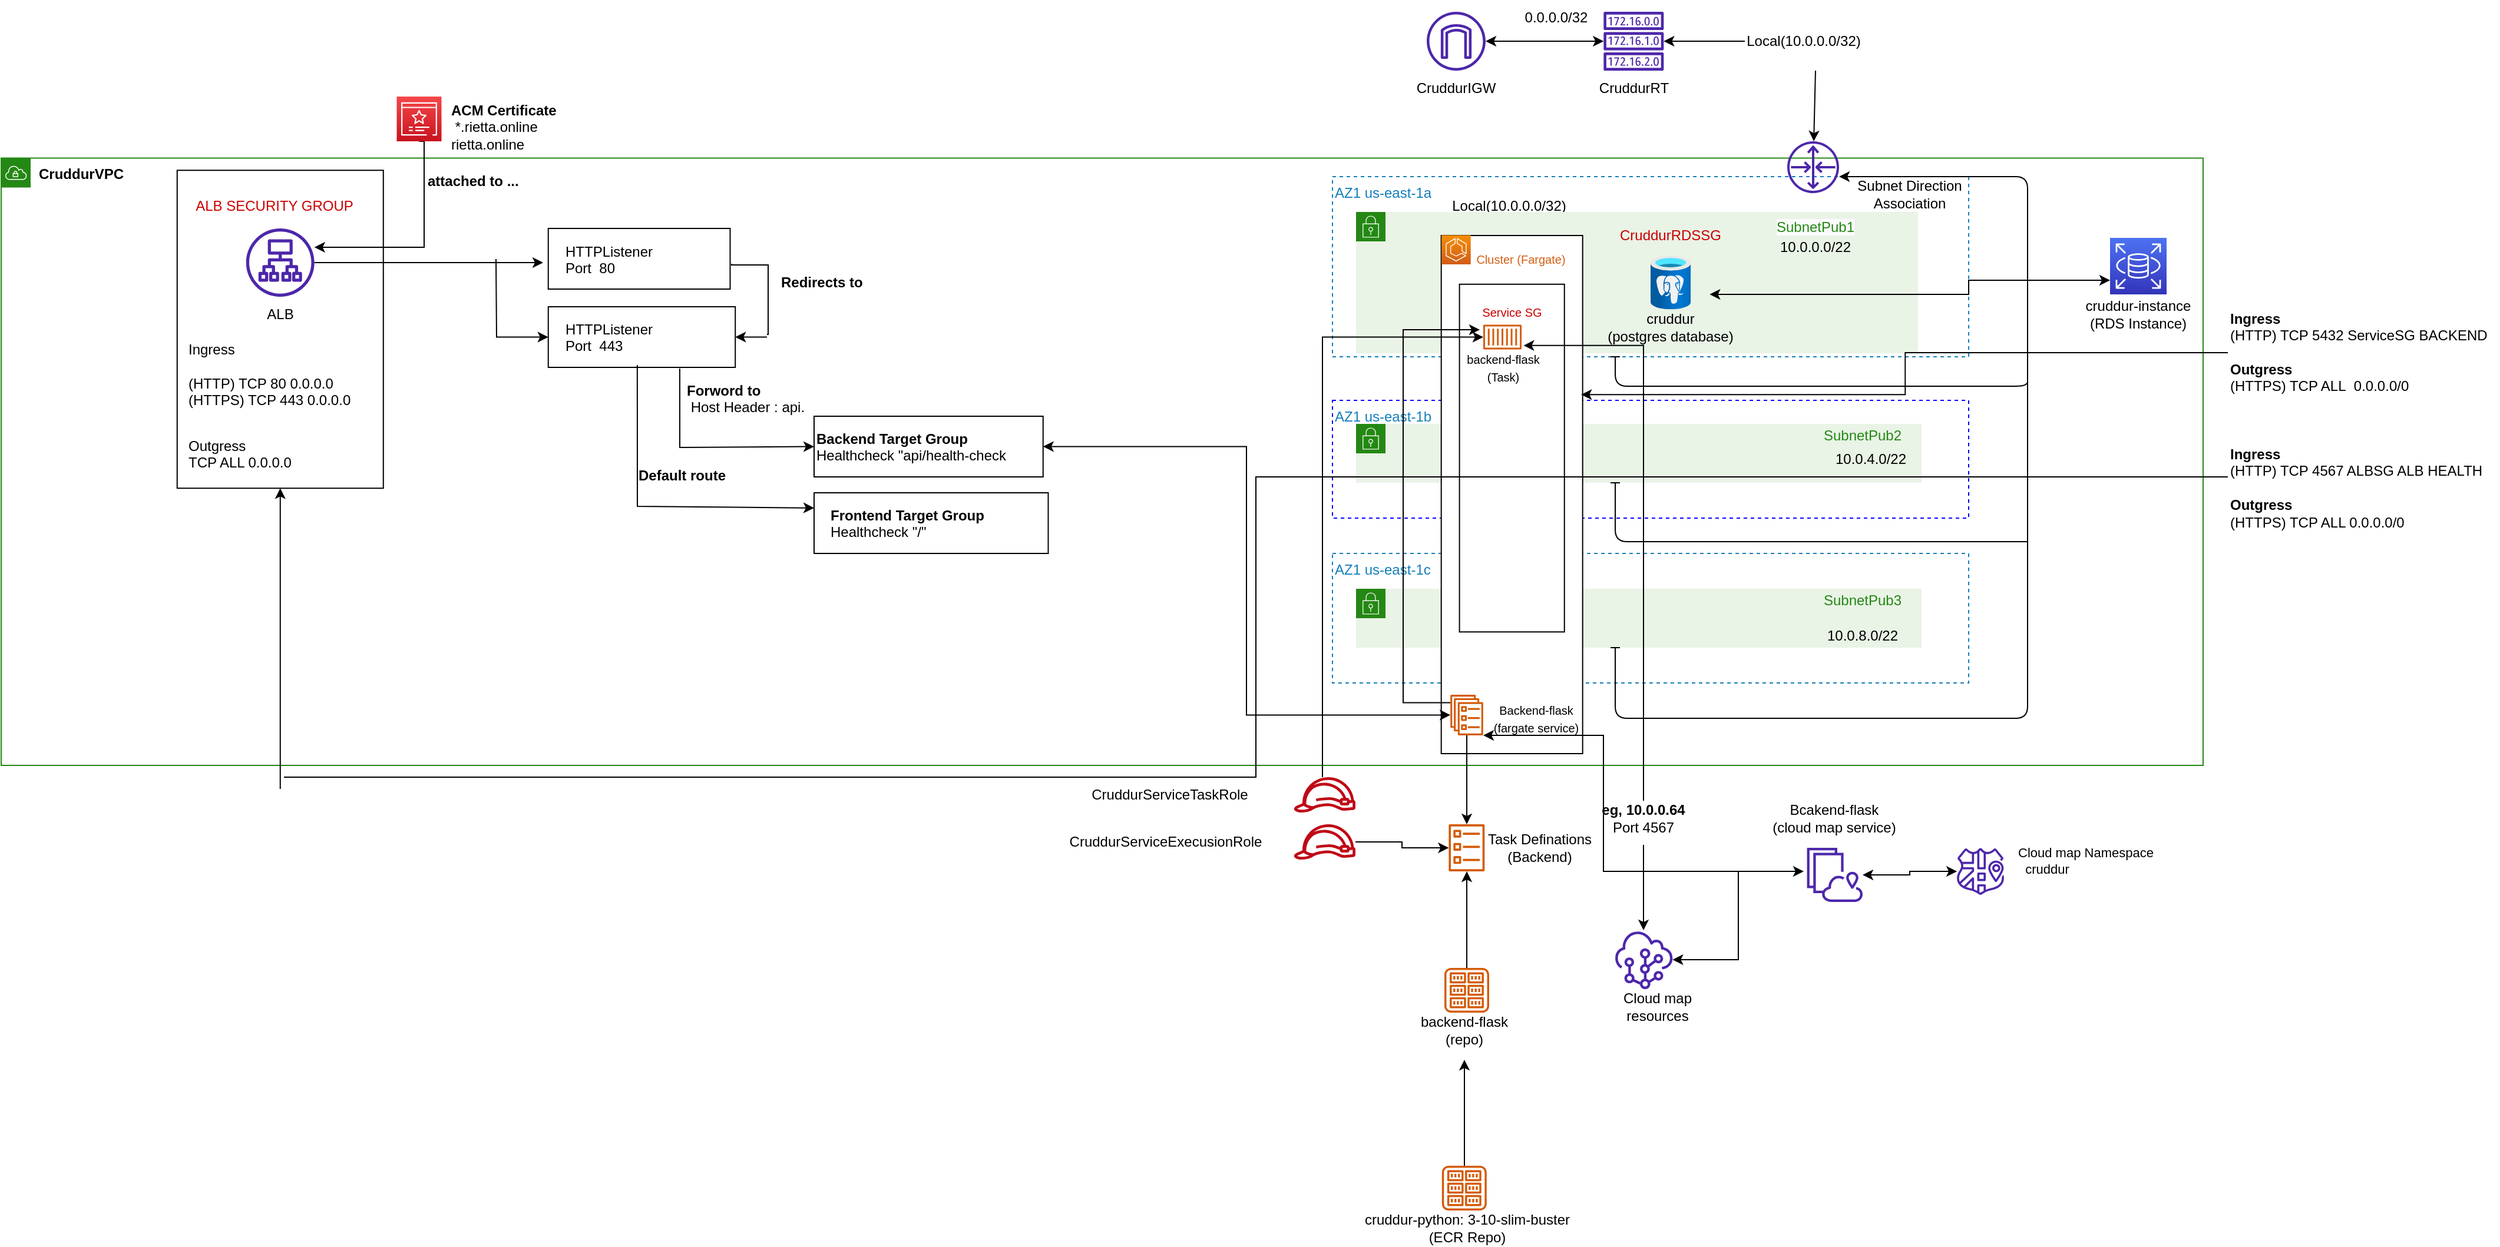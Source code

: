 <mxfile version="23.0.2" type="github">
  <diagram name="Page-1" id="e7XoK9rDj5rA0LW-cNcf">
    <mxGraphModel dx="3423" dy="1826" grid="1" gridSize="10" guides="1" tooltips="1" connect="1" arrows="1" fold="1" page="1" pageScale="1" pageWidth="850" pageHeight="1100" math="0" shadow="0">
      <root>
        <mxCell id="0" />
        <mxCell id="1" parent="0" />
        <mxCell id="O0ug9R4ipBQisBpClcmb-1" value="AZ1 us-east-1a" style="fillColor=none;strokeColor=#147EBA;dashed=1;verticalAlign=top;fontStyle=0;fontColor=#147EBA;whiteSpace=wrap;html=1;align=left;rounded=0;" parent="1" vertex="1">
          <mxGeometry x="260" y="30" width="540" height="153" as="geometry" />
        </mxCell>
        <mxCell id="O0ug9R4ipBQisBpClcmb-2" value="AZ1 us-east-1b" style="fillColor=none;strokeColor=#0000FF;dashed=1;verticalAlign=top;fontStyle=0;fontColor=#147EBA;whiteSpace=wrap;html=1;align=left;rounded=0;movable=1;resizable=1;rotatable=1;deletable=1;editable=1;locked=0;connectable=1;" parent="1" vertex="1">
          <mxGeometry x="260" y="220" width="540" height="100" as="geometry" />
        </mxCell>
        <mxCell id="O0ug9R4ipBQisBpClcmb-3" style="edgeStyle=orthogonalEdgeStyle;rounded=0;orthogonalLoop=1;jettySize=auto;html=1;exitX=0.5;exitY=1;exitDx=0;exitDy=0;movable=1;resizable=1;rotatable=1;deletable=1;editable=1;locked=0;connectable=1;" parent="1" source="O0ug9R4ipBQisBpClcmb-2" target="O0ug9R4ipBQisBpClcmb-2" edge="1">
          <mxGeometry relative="1" as="geometry" />
        </mxCell>
        <mxCell id="O0ug9R4ipBQisBpClcmb-4" value="&lt;b&gt;&lt;font color=&quot;#000000&quot;&gt;CruddurVPC&lt;/font&gt;&lt;/b&gt;" style="points=[[0,0],[0.25,0],[0.5,0],[0.75,0],[1,0],[1,0.25],[1,0.5],[1,0.75],[1,1],[0.75,1],[0.5,1],[0.25,1],[0,1],[0,0.75],[0,0.5],[0,0.25]];outlineConnect=0;gradientColor=none;html=1;whiteSpace=wrap;fontSize=12;fontStyle=0;container=0;pointerEvents=0;collapsible=0;recursiveResize=0;shape=mxgraph.aws4.group;grIcon=mxgraph.aws4.group_vpc;strokeColor=#248814;fillColor=none;verticalAlign=top;align=left;spacingLeft=30;fontColor=#AAB7B8;dashed=0;rounded=0;" parent="1" vertex="1">
          <mxGeometry x="-870" y="14.25" width="1869" height="515.75" as="geometry" />
        </mxCell>
        <mxCell id="O0ug9R4ipBQisBpClcmb-5" style="edgeStyle=orthogonalEdgeStyle;rounded=0;orthogonalLoop=1;jettySize=auto;html=1;startArrow=classic;startFill=1;" parent="1" source="O0ug9R4ipBQisBpClcmb-6" target="O0ug9R4ipBQisBpClcmb-8" edge="1">
          <mxGeometry relative="1" as="geometry" />
        </mxCell>
        <mxCell id="O0ug9R4ipBQisBpClcmb-6" value="" style="outlineConnect=0;fontColor=#232F3E;gradientColor=none;fillColor=#4D27AA;strokeColor=none;dashed=0;verticalLabelPosition=bottom;verticalAlign=top;align=center;html=1;fontSize=12;fontStyle=0;aspect=fixed;pointerEvents=1;shape=mxgraph.aws4.internet_gateway;rounded=0;" parent="1" vertex="1">
          <mxGeometry x="340" y="-110" width="50" height="50" as="geometry" />
        </mxCell>
        <mxCell id="O0ug9R4ipBQisBpClcmb-7" style="edgeStyle=orthogonalEdgeStyle;rounded=0;orthogonalLoop=1;jettySize=auto;html=1;startArrow=classic;startFill=1;endArrow=none;endFill=0;" parent="1" source="O0ug9R4ipBQisBpClcmb-8" edge="1">
          <mxGeometry relative="1" as="geometry">
            <mxPoint x="610" y="-85" as="targetPoint" />
          </mxGeometry>
        </mxCell>
        <mxCell id="O0ug9R4ipBQisBpClcmb-8" value="" style="outlineConnect=0;fontColor=#232F3E;gradientColor=none;fillColor=#4D27AA;strokeColor=none;dashed=0;verticalLabelPosition=bottom;verticalAlign=top;align=center;html=1;fontSize=12;fontStyle=0;aspect=fixed;pointerEvents=1;shape=mxgraph.aws4.route_table;rounded=0;" parent="1" vertex="1">
          <mxGeometry x="490" y="-110" width="51.32" height="50" as="geometry" />
        </mxCell>
        <mxCell id="O0ug9R4ipBQisBpClcmb-9" value="Local(10.0.0.0/32)" style="text;strokeColor=none;align=center;fillColor=none;html=1;verticalAlign=middle;whiteSpace=wrap;rounded=0;" parent="1" vertex="1">
          <mxGeometry x="610" y="-100" width="100" height="30" as="geometry" />
        </mxCell>
        <mxCell id="O0ug9R4ipBQisBpClcmb-10" value="CruddurIGW" style="text;strokeColor=none;align=center;fillColor=none;html=1;verticalAlign=middle;whiteSpace=wrap;rounded=0;" parent="1" vertex="1">
          <mxGeometry x="315" y="-60" width="100" height="30" as="geometry" />
        </mxCell>
        <mxCell id="O0ug9R4ipBQisBpClcmb-11" value="0.0.0.0/32" style="text;strokeColor=none;align=center;fillColor=none;html=1;verticalAlign=middle;whiteSpace=wrap;rounded=0;" parent="1" vertex="1">
          <mxGeometry x="400" y="-120" width="100" height="30" as="geometry" />
        </mxCell>
        <mxCell id="O0ug9R4ipBQisBpClcmb-12" value="CruddurRT" style="text;strokeColor=none;align=center;fillColor=none;html=1;verticalAlign=middle;whiteSpace=wrap;rounded=0;" parent="1" vertex="1">
          <mxGeometry x="465.66" y="-60" width="100" height="30" as="geometry" />
        </mxCell>
        <mxCell id="j9ZPjtee0tB4fhm8hNUY-16" style="edgeStyle=none;rounded=0;orthogonalLoop=1;jettySize=auto;html=1;endArrow=none;endFill=0;startArrow=classic;startFill=1;" parent="1" source="O0ug9R4ipBQisBpClcmb-13" edge="1">
          <mxGeometry relative="1" as="geometry">
            <mxPoint x="-633.12" y="550" as="targetPoint" />
          </mxGeometry>
        </mxCell>
        <mxCell id="O0ug9R4ipBQisBpClcmb-13" value="" style="rounded=0;whiteSpace=wrap;html=1;rotation=90;" parent="1" vertex="1">
          <mxGeometry x="-768.12" y="72.13" width="270" height="175" as="geometry" />
        </mxCell>
        <mxCell id="O0ug9R4ipBQisBpClcmb-14" style="edgeStyle=orthogonalEdgeStyle;rounded=0;orthogonalLoop=1;jettySize=auto;html=1;entryX=0.5;entryY=1;entryDx=0;entryDy=0;entryPerimeter=0;endArrow=none;endFill=0;startArrow=classic;startFill=1;" parent="1" source="O0ug9R4ipBQisBpClcmb-16" target="O0ug9R4ipBQisBpClcmb-22" edge="1">
          <mxGeometry relative="1" as="geometry">
            <mxPoint x="-110" y="190" as="targetPoint" />
            <Array as="points">
              <mxPoint x="-511" y="90" />
            </Array>
          </mxGeometry>
        </mxCell>
        <mxCell id="O0ug9R4ipBQisBpClcmb-15" style="edgeStyle=orthogonalEdgeStyle;rounded=0;orthogonalLoop=1;jettySize=auto;html=1;" parent="1" source="O0ug9R4ipBQisBpClcmb-16" edge="1">
          <mxGeometry relative="1" as="geometry">
            <mxPoint x="-410" y="103" as="targetPoint" />
          </mxGeometry>
        </mxCell>
        <mxCell id="O0ug9R4ipBQisBpClcmb-16" value="" style="sketch=0;outlineConnect=0;fontColor=#232F3E;gradientColor=none;fillColor=#4D27AA;strokeColor=none;dashed=0;verticalLabelPosition=bottom;verticalAlign=top;align=center;html=1;fontSize=12;fontStyle=0;aspect=fixed;pointerEvents=1;shape=mxgraph.aws4.application_load_balancer;" parent="1" vertex="1">
          <mxGeometry x="-662.12" y="74" width="58" height="58" as="geometry" />
        </mxCell>
        <mxCell id="O0ug9R4ipBQisBpClcmb-17" value="&lt;font color=&quot;#cc0000&quot;&gt;ALB SECURITY GROUP&lt;/font&gt;" style="text;strokeColor=none;align=center;fillColor=none;html=1;verticalAlign=middle;whiteSpace=wrap;rounded=0;" parent="1" vertex="1">
          <mxGeometry x="-713.12" y="39.75" width="150" height="30" as="geometry" />
        </mxCell>
        <mxCell id="O0ug9R4ipBQisBpClcmb-18" value="ALB" style="text;strokeColor=none;align=center;fillColor=none;html=1;verticalAlign=middle;whiteSpace=wrap;rounded=0;" parent="1" vertex="1">
          <mxGeometry x="-683.12" y="132" width="100" height="30" as="geometry" />
        </mxCell>
        <mxCell id="O0ug9R4ipBQisBpClcmb-19" value="Ingress" style="text;strokeColor=none;align=left;fillColor=none;html=1;verticalAlign=middle;whiteSpace=wrap;rounded=0;" parent="1" vertex="1">
          <mxGeometry x="-713.12" y="162" width="100" height="30" as="geometry" />
        </mxCell>
        <mxCell id="O0ug9R4ipBQisBpClcmb-20" value="(HTTP) TCP 80 0.0.0.0&lt;br&gt;(HTTPS) TCP 443 0.0.0.0" style="text;whiteSpace=wrap;html=1;" parent="1" vertex="1">
          <mxGeometry x="-713.12" y="192" width="150" height="40" as="geometry" />
        </mxCell>
        <mxCell id="O0ug9R4ipBQisBpClcmb-21" value="Outgress&lt;br&gt;TCP ALL 0.0.0.0" style="text;whiteSpace=wrap;html=1;" parent="1" vertex="1">
          <mxGeometry x="-713.12" y="245" width="130" height="40" as="geometry" />
        </mxCell>
        <mxCell id="O0ug9R4ipBQisBpClcmb-22" value="" style="sketch=0;points=[[0,0,0],[0.25,0,0],[0.5,0,0],[0.75,0,0],[1,0,0],[0,1,0],[0.25,1,0],[0.5,1,0],[0.75,1,0],[1,1,0],[0,0.25,0],[0,0.5,0],[0,0.75,0],[1,0.25,0],[1,0.5,0],[1,0.75,0]];outlineConnect=0;fontColor=#232F3E;gradientColor=#F54749;gradientDirection=north;fillColor=#C7131F;strokeColor=#ffffff;dashed=0;verticalLabelPosition=bottom;verticalAlign=top;align=center;html=1;fontSize=12;fontStyle=0;aspect=fixed;shape=mxgraph.aws4.resourceIcon;resIcon=mxgraph.aws4.certificate_manager_3;" parent="1" vertex="1">
          <mxGeometry x="-534.25" y="-38" width="38" height="38" as="geometry" />
        </mxCell>
        <mxCell id="O0ug9R4ipBQisBpClcmb-23" value="&lt;b&gt;attached to ...&lt;/b&gt;" style="text;whiteSpace=wrap;html=1;" parent="1" vertex="1">
          <mxGeometry x="-510" y="20" width="90.62" height="40" as="geometry" />
        </mxCell>
        <mxCell id="O0ug9R4ipBQisBpClcmb-24" value="&lt;b&gt;ACM Certificate&lt;br&gt;&amp;nbsp;&lt;/b&gt;*.rietta.online&lt;br&gt;rietta.online" style="text;whiteSpace=wrap;html=1;" parent="1" vertex="1">
          <mxGeometry x="-490" y="-40" width="130" height="60" as="geometry" />
        </mxCell>
        <mxCell id="O0ug9R4ipBQisBpClcmb-25" value="" style="rounded=0;whiteSpace=wrap;html=1;rotation=-180;" parent="1" vertex="1">
          <mxGeometry x="-405.63" y="74.0" width="154.37" height="51.51" as="geometry" />
        </mxCell>
        <mxCell id="O0ug9R4ipBQisBpClcmb-26" style="edgeStyle=orthogonalEdgeStyle;rounded=0;orthogonalLoop=1;jettySize=auto;html=1;endArrow=none;endFill=0;" parent="1" edge="1">
          <mxGeometry relative="1" as="geometry">
            <mxPoint x="-220" y="164" as="targetPoint" />
            <mxPoint x="-250" y="104" as="sourcePoint" />
            <Array as="points">
              <mxPoint x="-250" y="105" />
              <mxPoint x="-219" y="105" />
              <mxPoint x="-219" y="164" />
            </Array>
          </mxGeometry>
        </mxCell>
        <mxCell id="O0ug9R4ipBQisBpClcmb-27" value="HTTPListener&lt;br&gt;Port&amp;nbsp; 80" style="text;whiteSpace=wrap;html=1;" parent="1" vertex="1">
          <mxGeometry x="-393.45" y="79.75" width="130" height="40" as="geometry" />
        </mxCell>
        <mxCell id="O0ug9R4ipBQisBpClcmb-28" style="edgeStyle=orthogonalEdgeStyle;rounded=0;orthogonalLoop=1;jettySize=auto;html=1;exitX=1;exitY=0.5;exitDx=0;exitDy=0;endArrow=none;endFill=0;startArrow=classic;startFill=1;" parent="1" source="O0ug9R4ipBQisBpClcmb-31" edge="1">
          <mxGeometry relative="1" as="geometry">
            <mxPoint x="-450" y="100" as="targetPoint" />
          </mxGeometry>
        </mxCell>
        <mxCell id="O0ug9R4ipBQisBpClcmb-29" style="edgeStyle=orthogonalEdgeStyle;rounded=0;orthogonalLoop=1;jettySize=auto;html=1;endArrow=none;endFill=0;startArrow=classic;startFill=1;" parent="1" source="O0ug9R4ipBQisBpClcmb-31" edge="1">
          <mxGeometry relative="1" as="geometry">
            <mxPoint x="-220" y="166.245" as="targetPoint" />
          </mxGeometry>
        </mxCell>
        <mxCell id="O0ug9R4ipBQisBpClcmb-30" style="edgeStyle=none;rounded=0;orthogonalLoop=1;jettySize=auto;html=1;entryX=1;entryY=0.5;entryDx=0;entryDy=0;exitX=0.297;exitY=-0.019;exitDx=0;exitDy=0;exitPerimeter=0;" parent="1" source="O0ug9R4ipBQisBpClcmb-31" target="O0ug9R4ipBQisBpClcmb-34" edge="1">
          <mxGeometry relative="1" as="geometry">
            <mxPoint x="-320.169" y="192.0" as="sourcePoint" />
            <mxPoint x="-220.0" y="260.021" as="targetPoint" />
            <Array as="points">
              <mxPoint x="-294" y="260" />
            </Array>
          </mxGeometry>
        </mxCell>
        <mxCell id="O0ug9R4ipBQisBpClcmb-31" value="" style="rounded=0;whiteSpace=wrap;html=1;rotation=-180;" parent="1" vertex="1">
          <mxGeometry x="-405.63" y="140.49" width="158.74" height="51.51" as="geometry" />
        </mxCell>
        <mxCell id="O0ug9R4ipBQisBpClcmb-32" value="HTTPListener&lt;br&gt;Port&amp;nbsp; 443" style="text;whiteSpace=wrap;html=1;" parent="1" vertex="1">
          <mxGeometry x="-393.45" y="146.25" width="130" height="40" as="geometry" />
        </mxCell>
        <mxCell id="O0ug9R4ipBQisBpClcmb-33" value="&lt;b&gt;Redirects to&lt;/b&gt;" style="text;whiteSpace=wrap;html=1;" parent="1" vertex="1">
          <mxGeometry x="-210" y="106" width="80" height="40" as="geometry" />
        </mxCell>
        <mxCell id="O0ug9R4ipBQisBpClcmb-34" value="" style="rounded=0;whiteSpace=wrap;html=1;rotation=-180;" parent="1" vertex="1">
          <mxGeometry x="-180" y="233.49" width="194.37" height="51.51" as="geometry" />
        </mxCell>
        <mxCell id="O0ug9R4ipBQisBpClcmb-35" value="&lt;b&gt;Backend Target Group&lt;br&gt;&lt;/b&gt;Healthcheck &quot;api/health-check" style="text;whiteSpace=wrap;html=1;" parent="1" vertex="1">
          <mxGeometry x="-180" y="239.24" width="180" height="40" as="geometry" />
        </mxCell>
        <mxCell id="O0ug9R4ipBQisBpClcmb-36" value="" style="rounded=0;whiteSpace=wrap;html=1;rotation=-180;" parent="1" vertex="1">
          <mxGeometry x="-180" y="298.5" width="198.74" height="51.51" as="geometry" />
        </mxCell>
        <mxCell id="O0ug9R4ipBQisBpClcmb-37" value="&lt;b&gt;Frontend Target Group&lt;/b&gt;&lt;br&gt;Healthcheck &quot;/&quot;" style="text;whiteSpace=wrap;html=1;" parent="1" vertex="1">
          <mxGeometry x="-167.82" y="304.25" width="167.82" height="40" as="geometry" />
        </mxCell>
        <mxCell id="O0ug9R4ipBQisBpClcmb-38" style="edgeStyle=none;rounded=0;orthogonalLoop=1;jettySize=auto;html=1;exitX=0.524;exitY=0.039;exitDx=0;exitDy=0;exitPerimeter=0;entryX=1;entryY=0.75;entryDx=0;entryDy=0;" parent="1" source="O0ug9R4ipBQisBpClcmb-31" target="O0ug9R4ipBQisBpClcmb-36" edge="1">
          <mxGeometry relative="1" as="geometry">
            <mxPoint x="-380" y="230" as="sourcePoint" />
            <mxPoint x="-220" y="310" as="targetPoint" />
            <Array as="points">
              <mxPoint x="-330" y="310" />
            </Array>
          </mxGeometry>
        </mxCell>
        <mxCell id="O0ug9R4ipBQisBpClcmb-39" value="&lt;b&gt;Default route&lt;/b&gt;" style="text;whiteSpace=wrap;html=1;" parent="1" vertex="1">
          <mxGeometry x="-331.26" y="270" width="80" height="40" as="geometry" />
        </mxCell>
        <mxCell id="O0ug9R4ipBQisBpClcmb-40" value="&lt;b&gt;Forword to&amp;nbsp;&lt;/b&gt;&lt;br&gt;&amp;nbsp;Host Header : api." style="text;whiteSpace=wrap;html=1;" parent="1" vertex="1">
          <mxGeometry x="-290" y="197.75" width="110" height="40" as="geometry" />
        </mxCell>
        <mxCell id="O0ug9R4ipBQisBpClcmb-41" value="" style="sketch=0;outlineConnect=0;fontColor=#232F3E;gradientColor=none;fillColor=#4D27AA;strokeColor=none;dashed=0;verticalLabelPosition=bottom;verticalAlign=top;align=center;html=1;fontSize=12;fontStyle=0;aspect=fixed;pointerEvents=1;shape=mxgraph.aws4.namespace;" parent="1" vertex="1">
          <mxGeometry x="790" y="600" width="40" height="40" as="geometry" />
        </mxCell>
        <mxCell id="O0ug9R4ipBQisBpClcmb-42" value="&lt;font style=&quot;font-size: 11px;&quot;&gt;Cloud map Namespace&lt;br&gt;&amp;nbsp; cruddur&lt;/font&gt;" style="text;whiteSpace=wrap;html=1;" parent="1" vertex="1">
          <mxGeometry x="840" y="590" width="120" height="62" as="geometry" />
        </mxCell>
        <mxCell id="O0ug9R4ipBQisBpClcmb-44" value="" style="points=[[0,0],[0.25,0],[0.5,0],[0.75,0],[1,0],[1,0.25],[1,0.5],[1,0.75],[1,1],[0.75,1],[0.5,1],[0.25,1],[0,1],[0,0.75],[0,0.5],[0,0.25]];outlineConnect=0;gradientColor=none;html=1;whiteSpace=wrap;fontSize=12;fontStyle=0;container=1;pointerEvents=0;collapsible=0;recursiveResize=0;shape=mxgraph.aws4.group;grIcon=mxgraph.aws4.group_security_group;grStroke=0;strokeColor=#248814;fillColor=#E9F3E6;verticalAlign=top;align=left;spacingLeft=30;fontColor=#248814;dashed=0;rounded=0;movable=1;resizable=1;rotatable=1;deletable=1;editable=1;locked=0;connectable=1;" parent="1" vertex="1">
          <mxGeometry x="280" y="240" width="480" height="50" as="geometry" />
        </mxCell>
        <mxCell id="O0ug9R4ipBQisBpClcmb-45" value="10.0.4.0/22" style="text;strokeColor=none;align=center;fillColor=none;html=1;verticalAlign=middle;whiteSpace=wrap;rounded=0;movable=1;resizable=1;rotatable=1;deletable=1;editable=1;locked=0;connectable=1;" parent="O0ug9R4ipBQisBpClcmb-44" vertex="1">
          <mxGeometry x="397" y="20" width="80" height="20" as="geometry" />
        </mxCell>
        <mxCell id="O0ug9R4ipBQisBpClcmb-46" value="&lt;font color=&quot;#248814&quot;&gt;SubnetPub2&lt;/font&gt;" style="text;strokeColor=none;align=center;fillColor=none;html=1;verticalAlign=middle;whiteSpace=wrap;rounded=0;movable=1;resizable=1;rotatable=1;deletable=1;editable=1;locked=0;connectable=1;" parent="O0ug9R4ipBQisBpClcmb-44" vertex="1">
          <mxGeometry x="390" width="80" height="20" as="geometry" />
        </mxCell>
        <mxCell id="O0ug9R4ipBQisBpClcmb-48" style="edgeStyle=orthogonalEdgeStyle;orthogonalLoop=1;jettySize=auto;html=1;elbow=vertical;startArrow=baseDash;startFill=0;endArrow=none;endFill=0;movable=1;resizable=1;rotatable=1;deletable=1;editable=1;locked=0;connectable=1;" parent="1" edge="1">
          <mxGeometry relative="1" as="geometry">
            <mxPoint x="850" y="340" as="targetPoint" />
            <mxPoint x="500" y="290" as="sourcePoint" />
            <Array as="points">
              <mxPoint x="500" y="340" />
            </Array>
          </mxGeometry>
        </mxCell>
        <mxCell id="O0ug9R4ipBQisBpClcmb-49" value="AZ1 us-east-1c" style="fillColor=none;strokeColor=#147EBA;dashed=1;verticalAlign=top;fontStyle=0;fontColor=#147EBA;whiteSpace=wrap;html=1;align=left;rounded=0;movable=1;resizable=1;rotatable=1;deletable=1;editable=1;locked=0;connectable=1;" parent="1" vertex="1">
          <mxGeometry x="260" y="350.01" width="540" height="109.99" as="geometry" />
        </mxCell>
        <mxCell id="O0ug9R4ipBQisBpClcmb-52" style="edgeStyle=orthogonalEdgeStyle;rounded=0;orthogonalLoop=1;jettySize=auto;html=1;exitX=0.5;exitY=1;exitDx=0;exitDy=0;movable=1;resizable=1;rotatable=1;deletable=1;editable=1;locked=0;connectable=1;" parent="1" source="O0ug9R4ipBQisBpClcmb-49" target="O0ug9R4ipBQisBpClcmb-49" edge="1">
          <mxGeometry relative="1" as="geometry" />
        </mxCell>
        <mxCell id="O0ug9R4ipBQisBpClcmb-53" value="" style="points=[[0,0],[0.25,0],[0.5,0],[0.75,0],[1,0],[1,0.25],[1,0.5],[1,0.75],[1,1],[0.75,1],[0.5,1],[0.25,1],[0,1],[0,0.75],[0,0.5],[0,0.25]];outlineConnect=0;gradientColor=none;html=1;whiteSpace=wrap;fontSize=12;fontStyle=0;container=1;pointerEvents=0;collapsible=0;recursiveResize=0;shape=mxgraph.aws4.group;grIcon=mxgraph.aws4.group_security_group;grStroke=0;strokeColor=#248814;fillColor=#E9F3E6;verticalAlign=top;align=left;spacingLeft=30;fontColor=#248814;dashed=0;rounded=0;movable=1;resizable=1;rotatable=1;deletable=1;editable=1;locked=0;connectable=1;" parent="1" vertex="1">
          <mxGeometry x="280" y="380" width="480" height="50" as="geometry" />
        </mxCell>
        <mxCell id="O0ug9R4ipBQisBpClcmb-54" value="&lt;font color=&quot;#248814&quot;&gt;SubnetPub3&lt;/font&gt;" style="text;strokeColor=none;align=center;fillColor=none;html=1;verticalAlign=middle;whiteSpace=wrap;rounded=0;movable=1;resizable=1;rotatable=1;deletable=1;editable=1;locked=0;connectable=1;" parent="O0ug9R4ipBQisBpClcmb-53" vertex="1">
          <mxGeometry x="390" width="80" height="20" as="geometry" />
        </mxCell>
        <mxCell id="O0ug9R4ipBQisBpClcmb-55" value="10.0.8.0/22" style="text;strokeColor=none;align=center;fillColor=none;html=1;verticalAlign=middle;whiteSpace=wrap;rounded=0;movable=1;resizable=1;rotatable=1;deletable=1;editable=1;locked=0;connectable=1;" parent="O0ug9R4ipBQisBpClcmb-53" vertex="1">
          <mxGeometry x="390" y="30" width="80" height="20" as="geometry" />
        </mxCell>
        <mxCell id="O0ug9R4ipBQisBpClcmb-57" value="Local(10.0.0.0/32)" style="text;strokeColor=none;align=center;fillColor=none;html=1;verticalAlign=middle;whiteSpace=wrap;rounded=0;" parent="1" vertex="1">
          <mxGeometry x="360" y="40" width="100" height="30" as="geometry" />
        </mxCell>
        <mxCell id="O0ug9R4ipBQisBpClcmb-58" style="rounded=0;orthogonalLoop=1;jettySize=auto;html=1;startArrow=classic;startFill=1;endArrow=none;endFill=0;" parent="1" source="O0ug9R4ipBQisBpClcmb-60" edge="1">
          <mxGeometry relative="1" as="geometry">
            <mxPoint x="670" y="-60" as="targetPoint" />
          </mxGeometry>
        </mxCell>
        <mxCell id="O0ug9R4ipBQisBpClcmb-59" style="edgeStyle=orthogonalEdgeStyle;orthogonalLoop=1;jettySize=auto;html=1;elbow=vertical;endArrow=baseDash;endFill=0;startArrow=classic;startFill=1;" parent="1" source="O0ug9R4ipBQisBpClcmb-60" target="O0ug9R4ipBQisBpClcmb-53" edge="1">
          <mxGeometry relative="1" as="geometry">
            <Array as="points">
              <mxPoint x="850" y="30" />
              <mxPoint x="850" y="490" />
              <mxPoint x="500" y="490" />
            </Array>
          </mxGeometry>
        </mxCell>
        <mxCell id="O0ug9R4ipBQisBpClcmb-60" value="" style="outlineConnect=0;fontColor=#232F3E;gradientColor=none;fillColor=#4D27AA;strokeColor=none;dashed=0;verticalLabelPosition=bottom;verticalAlign=top;align=center;html=1;fontSize=12;fontStyle=0;aspect=fixed;pointerEvents=1;shape=mxgraph.aws4.router;rounded=0;" parent="1" vertex="1">
          <mxGeometry x="646" width="44" height="44" as="geometry" />
        </mxCell>
        <mxCell id="O0ug9R4ipBQisBpClcmb-62" style="edgeStyle=orthogonalEdgeStyle;orthogonalLoop=1;jettySize=auto;html=1;elbow=vertical;startArrow=baseDash;startFill=0;endArrow=none;endFill=0;movable=1;resizable=1;rotatable=1;deletable=1;editable=1;locked=0;connectable=1;" parent="1" edge="1">
          <mxGeometry relative="1" as="geometry">
            <mxPoint x="850" y="200" as="targetPoint" />
            <mxPoint x="500" y="183" as="sourcePoint" />
            <Array as="points">
              <mxPoint x="500" y="207.95" />
            </Array>
          </mxGeometry>
        </mxCell>
        <mxCell id="O0ug9R4ipBQisBpClcmb-64" value="" style="points=[[0,0],[0.25,0],[0.5,0],[0.75,0],[1,0],[1,0.25],[1,0.5],[1,0.75],[1,1],[0.75,1],[0.5,1],[0.25,1],[0,1],[0,0.75],[0,0.5],[0,0.25]];outlineConnect=0;gradientColor=none;html=1;whiteSpace=wrap;fontSize=12;fontStyle=0;container=1;pointerEvents=0;collapsible=0;recursiveResize=0;shape=mxgraph.aws4.group;grIcon=mxgraph.aws4.group_security_group;grStroke=0;strokeColor=#248814;fillColor=#E9F3E6;verticalAlign=top;align=left;spacingLeft=30;fontColor=#248814;dashed=0;rounded=0;movable=1;resizable=1;rotatable=1;deletable=1;editable=1;locked=0;connectable=1;" parent="1" vertex="1">
          <mxGeometry x="280" y="60" width="477" height="120" as="geometry" />
        </mxCell>
        <mxCell id="O0ug9R4ipBQisBpClcmb-65" value="10.0.0.0/22" style="text;strokeColor=none;align=center;fillColor=none;html=1;verticalAlign=middle;whiteSpace=wrap;rounded=0;movable=1;resizable=1;rotatable=1;deletable=1;editable=1;locked=0;connectable=1;" parent="O0ug9R4ipBQisBpClcmb-64" vertex="1">
          <mxGeometry x="350" y="20" width="80" height="20" as="geometry" />
        </mxCell>
        <mxCell id="O0ug9R4ipBQisBpClcmb-66" value="&#xa;&lt;span style=&quot;color: rgb(36, 136, 20); font-family: Helvetica; font-size: 12px; font-style: normal; font-variant-ligatures: normal; font-variant-caps: normal; font-weight: 400; letter-spacing: normal; orphans: 2; text-align: left; text-indent: 0px; text-transform: none; widows: 2; word-spacing: 0px; -webkit-text-stroke-width: 0px; background-color: rgb(251, 251, 251); text-decoration-thickness: initial; text-decoration-style: initial; text-decoration-color: initial; float: none; display: inline !important;&quot;&gt;SubnetPub1&lt;/span&gt;&#xa;&#xa;" style="text;strokeColor=none;align=center;fillColor=none;html=1;verticalAlign=middle;whiteSpace=wrap;rounded=0;movable=1;resizable=1;rotatable=1;deletable=1;editable=1;locked=0;connectable=1;" parent="O0ug9R4ipBQisBpClcmb-64" vertex="1">
          <mxGeometry x="350" y="10" width="80" height="20" as="geometry" />
        </mxCell>
        <mxCell id="j9ZPjtee0tB4fhm8hNUY-1" value="" style="image;aspect=fixed;html=1;points=[];align=center;fontSize=12;image=img/lib/azure2/databases/Azure_Database_PostgreSQL_Server.svg;" parent="O0ug9R4ipBQisBpClcmb-64" vertex="1">
          <mxGeometry x="250.01" y="37.24" width="34.13" height="45.51" as="geometry" />
        </mxCell>
        <mxCell id="O0ug9R4ipBQisBpClcmb-95" value="cruddur&lt;br&gt;(postgres database)" style="text;strokeColor=none;align=center;fillColor=none;html=1;verticalAlign=middle;whiteSpace=wrap;rounded=0;" parent="O0ug9R4ipBQisBpClcmb-64" vertex="1">
          <mxGeometry x="212.07" y="82.75" width="110" height="30" as="geometry" />
        </mxCell>
        <mxCell id="j9ZPjtee0tB4fhm8hNUY-2" value="&lt;font color=&quot;#cc0000&quot;&gt;CruddurRDSSG&lt;/font&gt;" style="text;strokeColor=none;align=center;fillColor=none;html=1;verticalAlign=middle;whiteSpace=wrap;rounded=0;" parent="O0ug9R4ipBQisBpClcmb-64" vertex="1">
          <mxGeometry x="212.07" y="5" width="110" height="30" as="geometry" />
        </mxCell>
        <mxCell id="O0ug9R4ipBQisBpClcmb-70" value="Subnet Direction Association" style="text;strokeColor=none;align=center;fillColor=none;html=1;verticalAlign=middle;whiteSpace=wrap;rounded=0;" parent="1" vertex="1">
          <mxGeometry x="700" y="30" width="100" height="30" as="geometry" />
        </mxCell>
        <mxCell id="O0ug9R4ipBQisBpClcmb-71" value="" style="sketch=0;outlineConnect=0;fontColor=#232F3E;gradientColor=none;fillColor=#D45B07;strokeColor=none;dashed=0;verticalLabelPosition=bottom;verticalAlign=top;align=center;html=1;fontSize=12;fontStyle=0;aspect=fixed;pointerEvents=1;shape=mxgraph.aws4.ecs_task;" parent="1" vertex="1">
          <mxGeometry x="358.5" y="580" width="30.83" height="40" as="geometry" />
        </mxCell>
        <mxCell id="j9ZPjtee0tB4fhm8hNUY-36" style="edgeStyle=elbowEdgeStyle;rounded=0;orthogonalLoop=1;jettySize=auto;html=1;" parent="1" source="O0ug9R4ipBQisBpClcmb-73" target="O0ug9R4ipBQisBpClcmb-71" edge="1">
          <mxGeometry relative="1" as="geometry" />
        </mxCell>
        <mxCell id="O0ug9R4ipBQisBpClcmb-73" value="" style="sketch=0;outlineConnect=0;fontColor=#232F3E;gradientColor=none;fillColor=#D45B07;strokeColor=none;dashed=0;verticalLabelPosition=bottom;verticalAlign=top;align=center;html=1;fontSize=12;fontStyle=0;aspect=fixed;pointerEvents=1;shape=mxgraph.aws4.registry;" parent="1" vertex="1">
          <mxGeometry x="355.0" y="702" width="38" height="38" as="geometry" />
        </mxCell>
        <mxCell id="O0ug9R4ipBQisBpClcmb-74" value="backend-flask&lt;br&gt;(repo)" style="text;strokeColor=none;align=center;fillColor=none;html=1;verticalAlign=middle;whiteSpace=wrap;rounded=0;" parent="1" vertex="1">
          <mxGeometry x="325.59" y="740" width="91.5" height="30" as="geometry" />
        </mxCell>
        <mxCell id="O0ug9R4ipBQisBpClcmb-75" value="" style="rounded=0;whiteSpace=wrap;html=1;movable=1;resizable=1;rotatable=1;deletable=1;editable=1;locked=0;connectable=1;" parent="1" vertex="1">
          <mxGeometry x="352.34" y="80" width="120" height="440" as="geometry" />
        </mxCell>
        <mxCell id="O0ug9R4ipBQisBpClcmb-76" value="" style="sketch=0;points=[[0,0,0],[0.25,0,0],[0.5,0,0],[0.75,0,0],[1,0,0],[0,1,0],[0.25,1,0],[0.5,1,0],[0.75,1,0],[1,1,0],[0,0.25,0],[0,0.5,0],[0,0.75,0],[1,0.25,0],[1,0.5,0],[1,0.75,0]];outlineConnect=0;fontColor=#232F3E;gradientColor=#F78E04;gradientDirection=north;fillColor=#D05C17;strokeColor=#ffffff;dashed=0;verticalLabelPosition=bottom;verticalAlign=top;align=center;html=1;fontSize=12;fontStyle=0;aspect=fixed;shape=mxgraph.aws4.resourceIcon;resIcon=mxgraph.aws4.ecs;movable=1;resizable=1;rotatable=1;deletable=1;editable=1;locked=0;connectable=1;" parent="1" vertex="1">
          <mxGeometry x="352.64" y="79.75" width="24.72" height="24.72" as="geometry" />
        </mxCell>
        <mxCell id="O0ug9R4ipBQisBpClcmb-77" value="&lt;font color=&quot;#d36015&quot; style=&quot;font-size: 10px;&quot;&gt;Cluster (Fargate)&lt;/font&gt;" style="text;strokeColor=none;align=center;fillColor=none;html=1;verticalAlign=middle;whiteSpace=wrap;rounded=0;movable=1;resizable=1;rotatable=1;deletable=1;editable=1;locked=0;connectable=1;" parent="1" vertex="1">
          <mxGeometry x="380" y="86.2" width="80" height="27.12" as="geometry" />
        </mxCell>
        <mxCell id="O0ug9R4ipBQisBpClcmb-78" value="" style="rounded=0;whiteSpace=wrap;html=1;rotation=90;movable=1;resizable=1;rotatable=1;deletable=1;editable=1;locked=0;connectable=1;container=0;" parent="1" vertex="1">
          <mxGeometry x="264.7" y="224.48" width="295.27" height="89.08" as="geometry" />
        </mxCell>
        <mxCell id="O0ug9R4ipBQisBpClcmb-79" value="&lt;font style=&quot;font-size: 10px;&quot; color=&quot;#cc0000&quot;&gt;Service SG&lt;/font&gt;" style="text;strokeColor=none;align=center;fillColor=none;html=1;verticalAlign=middle;whiteSpace=wrap;rounded=0;movable=1;resizable=1;rotatable=1;deletable=1;editable=1;locked=0;connectable=1;" parent="1" vertex="1">
          <mxGeometry x="385" y="130" width="55" height="30" as="geometry" />
        </mxCell>
        <mxCell id="j9ZPjtee0tB4fhm8hNUY-28" style="edgeStyle=elbowEdgeStyle;rounded=0;orthogonalLoop=1;jettySize=auto;html=1;exitX=0.696;exitY=-0.111;exitDx=0;exitDy=0;exitPerimeter=0;startArrow=classic;startFill=1;endArrow=none;endFill=0;" parent="1" source="O0ug9R4ipBQisBpClcmb-81" edge="1">
          <mxGeometry relative="1" as="geometry">
            <mxPoint x="524" y="560" as="targetPoint" />
            <Array as="points">
              <mxPoint x="524" y="360" />
            </Array>
          </mxGeometry>
        </mxCell>
        <mxCell id="O0ug9R4ipBQisBpClcmb-80" value="" style="sketch=0;outlineConnect=0;fontColor=#232F3E;gradientColor=none;fillColor=#D45B07;strokeColor=none;dashed=0;verticalLabelPosition=bottom;verticalAlign=top;align=center;html=1;fontSize=12;fontStyle=0;aspect=fixed;pointerEvents=1;shape=mxgraph.aws4.container_1;movable=1;resizable=1;rotatable=1;deletable=1;editable=1;locked=0;connectable=1;" parent="1" vertex="1">
          <mxGeometry x="388" y="155.75" width="32.52" height="21" as="geometry" />
        </mxCell>
        <mxCell id="O0ug9R4ipBQisBpClcmb-81" value="&lt;font style=&quot;font-size: 10px;&quot;&gt;backend-flask&lt;br&gt;(Task)&lt;/font&gt;" style="text;strokeColor=none;align=center;fillColor=none;html=1;verticalAlign=middle;whiteSpace=wrap;rounded=0;movable=1;resizable=1;rotatable=1;deletable=1;editable=1;locked=0;connectable=1;" parent="1" vertex="1">
          <mxGeometry x="358.5" y="176.75" width="91.5" height="30" as="geometry" />
        </mxCell>
        <mxCell id="j9ZPjtee0tB4fhm8hNUY-23" style="edgeStyle=elbowEdgeStyle;rounded=0;orthogonalLoop=1;jettySize=auto;html=1;entryX=0;entryY=1;entryDx=0;entryDy=0;" parent="1" target="O0ug9R4ipBQisBpClcmb-79" edge="1">
          <mxGeometry relative="1" as="geometry">
            <mxPoint x="360.096" y="476.8" as="sourcePoint" />
            <mxPoint x="380" y="160" as="targetPoint" />
            <Array as="points">
              <mxPoint x="320" y="319.56" />
            </Array>
          </mxGeometry>
        </mxCell>
        <mxCell id="j9ZPjtee0tB4fhm8hNUY-24" style="edgeStyle=elbowEdgeStyle;rounded=0;orthogonalLoop=1;jettySize=auto;html=1;entryX=0;entryY=0.5;entryDx=0;entryDy=0;startArrow=classic;startFill=1;" parent="1" source="O0ug9R4ipBQisBpClcmb-82" target="O0ug9R4ipBQisBpClcmb-34" edge="1">
          <mxGeometry relative="1" as="geometry" />
        </mxCell>
        <mxCell id="j9ZPjtee0tB4fhm8hNUY-32" style="edgeStyle=elbowEdgeStyle;rounded=0;orthogonalLoop=1;jettySize=auto;html=1;endArrow=none;endFill=0;exitX=0;exitY=1;exitDx=0;exitDy=0;startArrow=classic;startFill=1;" parent="1" source="O0ug9R4ipBQisBpClcmb-83" edge="1">
          <mxGeometry relative="1" as="geometry">
            <mxPoint x="620" y="620" as="targetPoint" />
            <Array as="points">
              <mxPoint x="490" y="660" />
            </Array>
          </mxGeometry>
        </mxCell>
        <mxCell id="j9ZPjtee0tB4fhm8hNUY-34" style="edgeStyle=elbowEdgeStyle;rounded=0;orthogonalLoop=1;jettySize=auto;html=1;" parent="1" source="O0ug9R4ipBQisBpClcmb-82" target="O0ug9R4ipBQisBpClcmb-71" edge="1">
          <mxGeometry relative="1" as="geometry" />
        </mxCell>
        <mxCell id="O0ug9R4ipBQisBpClcmb-82" value="" style="sketch=0;outlineConnect=0;fontColor=#232F3E;gradientColor=none;fillColor=#D45B07;strokeColor=none;dashed=0;verticalLabelPosition=bottom;verticalAlign=top;align=center;html=1;fontSize=12;fontStyle=0;aspect=fixed;pointerEvents=1;shape=mxgraph.aws4.ecs_service;" parent="1" vertex="1">
          <mxGeometry x="360" y="470.01" width="28" height="34.46" as="geometry" />
        </mxCell>
        <mxCell id="O0ug9R4ipBQisBpClcmb-83" value="&lt;font style=&quot;font-size: 10px;&quot;&gt;Backend-flask&lt;br&gt;(fargate service)&lt;/font&gt;" style="text;strokeColor=none;align=center;fillColor=none;html=1;verticalAlign=middle;whiteSpace=wrap;rounded=0;" parent="1" vertex="1">
          <mxGeometry x="388" y="476.47" width="90" height="28" as="geometry" />
        </mxCell>
        <mxCell id="j9ZPjtee0tB4fhm8hNUY-27" style="edgeStyle=elbowEdgeStyle;rounded=0;orthogonalLoop=1;jettySize=auto;html=1;" parent="1" target="O0ug9R4ipBQisBpClcmb-80" edge="1">
          <mxGeometry relative="1" as="geometry">
            <mxPoint x="251.5" y="540" as="sourcePoint" />
            <mxPoint x="390" y="173" as="targetPoint" />
            <Array as="points">
              <mxPoint x="251.5" y="370" />
            </Array>
          </mxGeometry>
        </mxCell>
        <mxCell id="O0ug9R4ipBQisBpClcmb-84" value="" style="sketch=0;outlineConnect=0;fontColor=#232F3E;gradientColor=none;fillColor=#BF0816;strokeColor=none;dashed=0;verticalLabelPosition=bottom;verticalAlign=top;align=center;html=1;fontSize=12;fontStyle=0;aspect=fixed;pointerEvents=1;shape=mxgraph.aws4.role;" parent="1" vertex="1">
          <mxGeometry x="226.82" y="540" width="53.18" height="30" as="geometry" />
        </mxCell>
        <mxCell id="j9ZPjtee0tB4fhm8hNUY-35" style="edgeStyle=elbowEdgeStyle;rounded=0;orthogonalLoop=1;jettySize=auto;html=1;" parent="1" source="O0ug9R4ipBQisBpClcmb-85" target="O0ug9R4ipBQisBpClcmb-71" edge="1">
          <mxGeometry relative="1" as="geometry" />
        </mxCell>
        <mxCell id="O0ug9R4ipBQisBpClcmb-85" value="" style="sketch=0;outlineConnect=0;fontColor=#232F3E;gradientColor=none;fillColor=#BF0816;strokeColor=none;dashed=0;verticalLabelPosition=bottom;verticalAlign=top;align=center;html=1;fontSize=12;fontStyle=0;aspect=fixed;pointerEvents=1;shape=mxgraph.aws4.role;" parent="1" vertex="1">
          <mxGeometry x="226.82" y="580" width="53.18" height="30" as="geometry" />
        </mxCell>
        <mxCell id="O0ug9R4ipBQisBpClcmb-86" value="CruddurServiceTaskRole" style="text;strokeColor=none;align=center;fillColor=none;html=1;verticalAlign=middle;whiteSpace=wrap;rounded=0;" parent="1" vertex="1">
          <mxGeometry x="36.78" y="540" width="170" height="30" as="geometry" />
        </mxCell>
        <mxCell id="O0ug9R4ipBQisBpClcmb-87" value="CruddurServiceExecusionRole" style="text;strokeColor=none;align=center;fillColor=none;html=1;verticalAlign=middle;whiteSpace=wrap;rounded=0;" parent="1" vertex="1">
          <mxGeometry x="30" y="580" width="176.78" height="30" as="geometry" />
        </mxCell>
        <mxCell id="O0ug9R4ipBQisBpClcmb-89" value="" style="sketch=0;points=[[0,0,0],[0.25,0,0],[0.5,0,0],[0.75,0,0],[1,0,0],[0,1,0],[0.25,1,0],[0.5,1,0],[0.75,1,0],[1,1,0],[0,0.25,0],[0,0.5,0],[0,0.75,0],[1,0.25,0],[1,0.5,0],[1,0.75,0]];outlineConnect=0;fontColor=#232F3E;gradientColor=#4D72F3;gradientDirection=north;fillColor=#3334B9;strokeColor=#ffffff;dashed=0;verticalLabelPosition=bottom;verticalAlign=top;align=center;html=1;fontSize=12;fontStyle=0;aspect=fixed;shape=mxgraph.aws4.resourceIcon;resIcon=mxgraph.aws4.rds;" parent="1" vertex="1">
          <mxGeometry x="920" y="82" width="48" height="48" as="geometry" />
        </mxCell>
        <mxCell id="O0ug9R4ipBQisBpClcmb-90" value="cruddur-instance&lt;br&gt;(RDS Instance)" style="text;strokeColor=none;align=center;fillColor=none;html=1;verticalAlign=middle;whiteSpace=wrap;rounded=0;" parent="1" vertex="1">
          <mxGeometry x="889" y="132" width="110" height="30" as="geometry" />
        </mxCell>
        <mxCell id="j9ZPjtee0tB4fhm8hNUY-3" style="edgeStyle=orthogonalEdgeStyle;rounded=0;orthogonalLoop=1;jettySize=auto;html=1;entryX=0.99;entryY=0.307;entryDx=0;entryDy=0;entryPerimeter=0;" parent="1" source="O0ug9R4ipBQisBpClcmb-91" target="O0ug9R4ipBQisBpClcmb-75" edge="1">
          <mxGeometry relative="1" as="geometry" />
        </mxCell>
        <mxCell id="O0ug9R4ipBQisBpClcmb-91" value="&lt;b&gt;Ingress&lt;br&gt;&lt;/b&gt;(HTTP) TCP 5432 ServiceSG BACKEND&amp;nbsp;&lt;br&gt;&lt;br&gt;&lt;b style=&quot;--tw-border-spacing-x: 0; --tw-border-spacing-y: 0; --tw-translate-x: 0; --tw-translate-y: 0; --tw-rotate: 0; --tw-skew-x: 0; --tw-skew-y: 0; --tw-scale-x: 1; --tw-scale-y: 1; --tw-pan-x: ; --tw-pan-y: ; --tw-pinch-zoom: ; --tw-scroll-snap-strictness: proximity; --tw-ordinal: ; --tw-slashed-zero: ; --tw-numeric-figure: ; --tw-numeric-spacing: ; --tw-numeric-fraction: ; --tw-ring-inset: ; --tw-ring-offset-width: 0px; --tw-ring-offset-color: #fff; --tw-ring-color: rgb(59 130 246 / 0.5); --tw-ring-offset-shadow: 0 0 #0000; --tw-ring-shadow: 0 0 #0000; --tw-shadow: 0 0 #0000; --tw-shadow-colored: 0 0 #0000; --tw-blur: ; --tw-brightness: ; --tw-contrast: ; --tw-grayscale: ; --tw-hue-rotate: ; --tw-invert: ; --tw-saturate: ; --tw-sepia: ; --tw-drop-shadow: ; --tw-backdrop-blur: ; --tw-backdrop-brightness: ; --tw-backdrop-contrast: ; --tw-backdrop-grayscale: ; --tw-backdrop-hue-rotate: ; --tw-backdrop-invert: ; --tw-backdrop-opacity: ; --tw-backdrop-saturate: ; --tw-backdrop-sepia: ; border-color: var(--border-color);&quot;&gt;Outgress&lt;/b&gt;&lt;br style=&quot;--tw-border-spacing-x: 0; --tw-border-spacing-y: 0; --tw-translate-x: 0; --tw-translate-y: 0; --tw-rotate: 0; --tw-skew-x: 0; --tw-skew-y: 0; --tw-scale-x: 1; --tw-scale-y: 1; --tw-pan-x: ; --tw-pan-y: ; --tw-pinch-zoom: ; --tw-scroll-snap-strictness: proximity; --tw-ordinal: ; --tw-slashed-zero: ; --tw-numeric-figure: ; --tw-numeric-spacing: ; --tw-numeric-fraction: ; --tw-ring-inset: ; --tw-ring-offset-width: 0px; --tw-ring-offset-color: #fff; --tw-ring-color: rgb(59 130 246 / 0.5); --tw-ring-offset-shadow: 0 0 #0000; --tw-ring-shadow: 0 0 #0000; --tw-shadow: 0 0 #0000; --tw-shadow-colored: 0 0 #0000; --tw-blur: ; --tw-brightness: ; --tw-contrast: ; --tw-grayscale: ; --tw-hue-rotate: ; --tw-invert: ; --tw-saturate: ; --tw-sepia: ; --tw-drop-shadow: ; --tw-backdrop-blur: ; --tw-backdrop-brightness: ; --tw-backdrop-contrast: ; --tw-backdrop-grayscale: ; --tw-backdrop-hue-rotate: ; --tw-backdrop-invert: ; --tw-backdrop-opacity: ; --tw-backdrop-saturate: ; --tw-backdrop-sepia: ; border-color: var(--border-color);&quot;&gt;(HTTPS) TCP ALL&amp;nbsp; 0.0.0.0/0" style="text;strokeColor=none;align=left;fillColor=none;html=1;verticalAlign=middle;whiteSpace=wrap;rounded=0;" parent="1" vertex="1">
          <mxGeometry x="1020" y="140.49" width="230" height="78" as="geometry" />
        </mxCell>
        <mxCell id="j9ZPjtee0tB4fhm8hNUY-13" style="edgeStyle=elbowEdgeStyle;rounded=0;orthogonalLoop=1;jettySize=auto;html=1;endArrow=none;endFill=0;" parent="1" edge="1">
          <mxGeometry relative="1" as="geometry">
            <mxPoint x="-630" y="540" as="targetPoint" />
            <mxPoint x="1020" y="285.005" as="sourcePoint" />
          </mxGeometry>
        </mxCell>
        <mxCell id="O0ug9R4ipBQisBpClcmb-92" value="&lt;b&gt;Ingress&lt;/b&gt;&lt;br&gt;(HTTP) TCP 4567 ALBSG ALB HEALTH&lt;br&gt;&lt;br&gt;&lt;b&gt;Outgress&lt;br&gt;&lt;/b&gt;(HTTPS) TCP ALL 0.0.0.0/0" style="text;whiteSpace=wrap;html=1;" parent="1" vertex="1">
          <mxGeometry x="1020" y="252.13" width="230" height="85.75" as="geometry" />
        </mxCell>
        <mxCell id="j9ZPjtee0tB4fhm8hNUY-30" style="edgeStyle=elbowEdgeStyle;rounded=0;orthogonalLoop=1;jettySize=auto;html=1;startArrow=classic;startFill=1;" parent="1" source="O0ug9R4ipBQisBpClcmb-93" edge="1">
          <mxGeometry relative="1" as="geometry">
            <mxPoint x="660" y="620" as="targetPoint" />
          </mxGeometry>
        </mxCell>
        <mxCell id="O0ug9R4ipBQisBpClcmb-93" value="" style="sketch=0;outlineConnect=0;fontColor=#232F3E;gradientColor=none;fillColor=#4D27AA;strokeColor=none;dashed=0;verticalLabelPosition=bottom;verticalAlign=top;align=center;html=1;fontSize=12;fontStyle=0;aspect=fixed;pointerEvents=1;shape=mxgraph.aws4.resource;" parent="1" vertex="1">
          <mxGeometry x="500" y="670" width="48.72" height="50" as="geometry" />
        </mxCell>
        <mxCell id="j9ZPjtee0tB4fhm8hNUY-31" style="edgeStyle=elbowEdgeStyle;rounded=0;orthogonalLoop=1;jettySize=auto;html=1;startArrow=classic;startFill=1;" parent="1" source="O0ug9R4ipBQisBpClcmb-94" target="O0ug9R4ipBQisBpClcmb-41" edge="1">
          <mxGeometry relative="1" as="geometry" />
        </mxCell>
        <mxCell id="O0ug9R4ipBQisBpClcmb-94" value="" style="sketch=0;outlineConnect=0;fontColor=#232F3E;gradientColor=none;fillColor=#4D27AA;strokeColor=none;dashed=0;verticalLabelPosition=bottom;verticalAlign=top;align=center;html=1;fontSize=12;fontStyle=0;aspect=fixed;pointerEvents=1;shape=mxgraph.aws4.service;" parent="1" vertex="1">
          <mxGeometry x="662.79" y="600" width="47.21" height="46" as="geometry" />
        </mxCell>
        <mxCell id="O0ug9R4ipBQisBpClcmb-96" style="edgeStyle=elbowEdgeStyle;rounded=0;orthogonalLoop=1;jettySize=auto;html=1;entryX=0;entryY=0.75;entryDx=0;entryDy=0;entryPerimeter=0;startArrow=classic;startFill=1;" parent="1" target="O0ug9R4ipBQisBpClcmb-89" edge="1">
          <mxGeometry relative="1" as="geometry">
            <Array as="points">
              <mxPoint x="800" y="130" />
            </Array>
            <mxPoint x="580.16" y="130" as="sourcePoint" />
          </mxGeometry>
        </mxCell>
        <mxCell id="j9ZPjtee0tB4fhm8hNUY-29" style="edgeStyle=elbowEdgeStyle;rounded=0;orthogonalLoop=1;jettySize=auto;html=1;" parent="1" source="j9ZPjtee0tB4fhm8hNUY-17" target="O0ug9R4ipBQisBpClcmb-93" edge="1">
          <mxGeometry relative="1" as="geometry">
            <Array as="points">
              <mxPoint x="524" y="630" />
            </Array>
          </mxGeometry>
        </mxCell>
        <mxCell id="j9ZPjtee0tB4fhm8hNUY-17" value="&lt;b&gt;eg, 10.0.0.64&lt;br&gt;&lt;/b&gt;Port 4567" style="text;strokeColor=none;align=center;fillColor=none;html=1;verticalAlign=middle;whiteSpace=wrap;rounded=0;" parent="1" vertex="1">
          <mxGeometry x="478" y="552.5" width="91.5" height="45" as="geometry" />
        </mxCell>
        <mxCell id="j9ZPjtee0tB4fhm8hNUY-18" value="Bcakend-flask&lt;br&gt;(cloud map service)" style="text;strokeColor=none;align=center;fillColor=none;html=1;verticalAlign=middle;whiteSpace=wrap;rounded=0;" parent="1" vertex="1">
          <mxGeometry x="630" y="560" width="111.5" height="30" as="geometry" />
        </mxCell>
        <mxCell id="O0ug9R4ipBQisBpClcmb-72" value="Task Definations&lt;br&gt;(Backend)" style="text;strokeColor=none;align=center;fillColor=none;html=1;verticalAlign=middle;whiteSpace=wrap;rounded=0;" parent="1" vertex="1">
          <mxGeometry x="390.34" y="585" width="91.5" height="30" as="geometry" />
        </mxCell>
        <mxCell id="j9ZPjtee0tB4fhm8hNUY-37" value="Cloud map resources" style="text;strokeColor=none;align=center;fillColor=none;html=1;verticalAlign=middle;whiteSpace=wrap;rounded=0;" parent="1" vertex="1">
          <mxGeometry x="490" y="720" width="91.5" height="30" as="geometry" />
        </mxCell>
        <mxCell id="j9ZPjtee0tB4fhm8hNUY-40" style="edgeStyle=elbowEdgeStyle;rounded=0;orthogonalLoop=1;jettySize=auto;html=1;" parent="1" source="j9ZPjtee0tB4fhm8hNUY-38" edge="1">
          <mxGeometry relative="1" as="geometry">
            <mxPoint x="371.91" y="780" as="targetPoint" />
          </mxGeometry>
        </mxCell>
        <mxCell id="j9ZPjtee0tB4fhm8hNUY-38" value="" style="sketch=0;outlineConnect=0;fontColor=#232F3E;gradientColor=none;fillColor=#D45B07;strokeColor=none;dashed=0;verticalLabelPosition=bottom;verticalAlign=top;align=center;html=1;fontSize=12;fontStyle=0;aspect=fixed;pointerEvents=1;shape=mxgraph.aws4.registry;" parent="1" vertex="1">
          <mxGeometry x="352.91" y="870" width="38" height="38" as="geometry" />
        </mxCell>
        <mxCell id="j9ZPjtee0tB4fhm8hNUY-39" value="cruddur-python: 3-10-slim-buster&lt;br&gt;(ECR Repo)" style="text;strokeColor=none;align=center;fillColor=none;html=1;verticalAlign=middle;whiteSpace=wrap;rounded=0;" parent="1" vertex="1">
          <mxGeometry x="280.75" y="908" width="186.5" height="30" as="geometry" />
        </mxCell>
      </root>
    </mxGraphModel>
  </diagram>
</mxfile>
